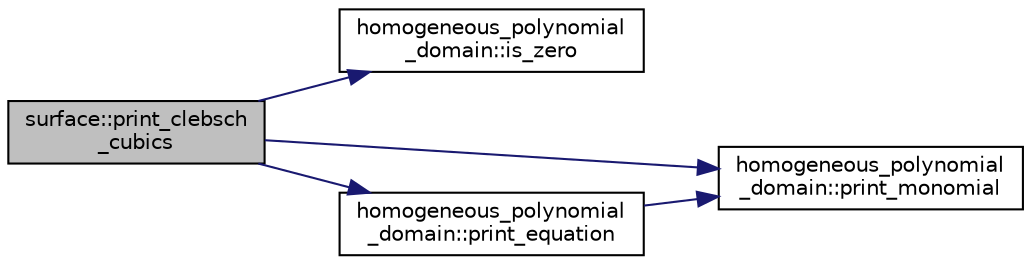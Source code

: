 digraph "surface::print_clebsch_cubics"
{
  edge [fontname="Helvetica",fontsize="10",labelfontname="Helvetica",labelfontsize="10"];
  node [fontname="Helvetica",fontsize="10",shape=record];
  rankdir="LR";
  Node4723 [label="surface::print_clebsch\l_cubics",height=0.2,width=0.4,color="black", fillcolor="grey75", style="filled", fontcolor="black"];
  Node4723 -> Node4724 [color="midnightblue",fontsize="10",style="solid",fontname="Helvetica"];
  Node4724 [label="homogeneous_polynomial\l_domain::is_zero",height=0.2,width=0.4,color="black", fillcolor="white", style="filled",URL="$d2/da7/classhomogeneous__polynomial__domain.html#a48399203c734feffa753041881d4e68b"];
  Node4723 -> Node4725 [color="midnightblue",fontsize="10",style="solid",fontname="Helvetica"];
  Node4725 [label="homogeneous_polynomial\l_domain::print_monomial",height=0.2,width=0.4,color="black", fillcolor="white", style="filled",URL="$d2/da7/classhomogeneous__polynomial__domain.html#aba45b13898b259a147e45bf92a622fd8"];
  Node4723 -> Node4726 [color="midnightblue",fontsize="10",style="solid",fontname="Helvetica"];
  Node4726 [label="homogeneous_polynomial\l_domain::print_equation",height=0.2,width=0.4,color="black", fillcolor="white", style="filled",URL="$d2/da7/classhomogeneous__polynomial__domain.html#a39fe7da58a442801d7c8be1121a57bfe"];
  Node4726 -> Node4725 [color="midnightblue",fontsize="10",style="solid",fontname="Helvetica"];
}
